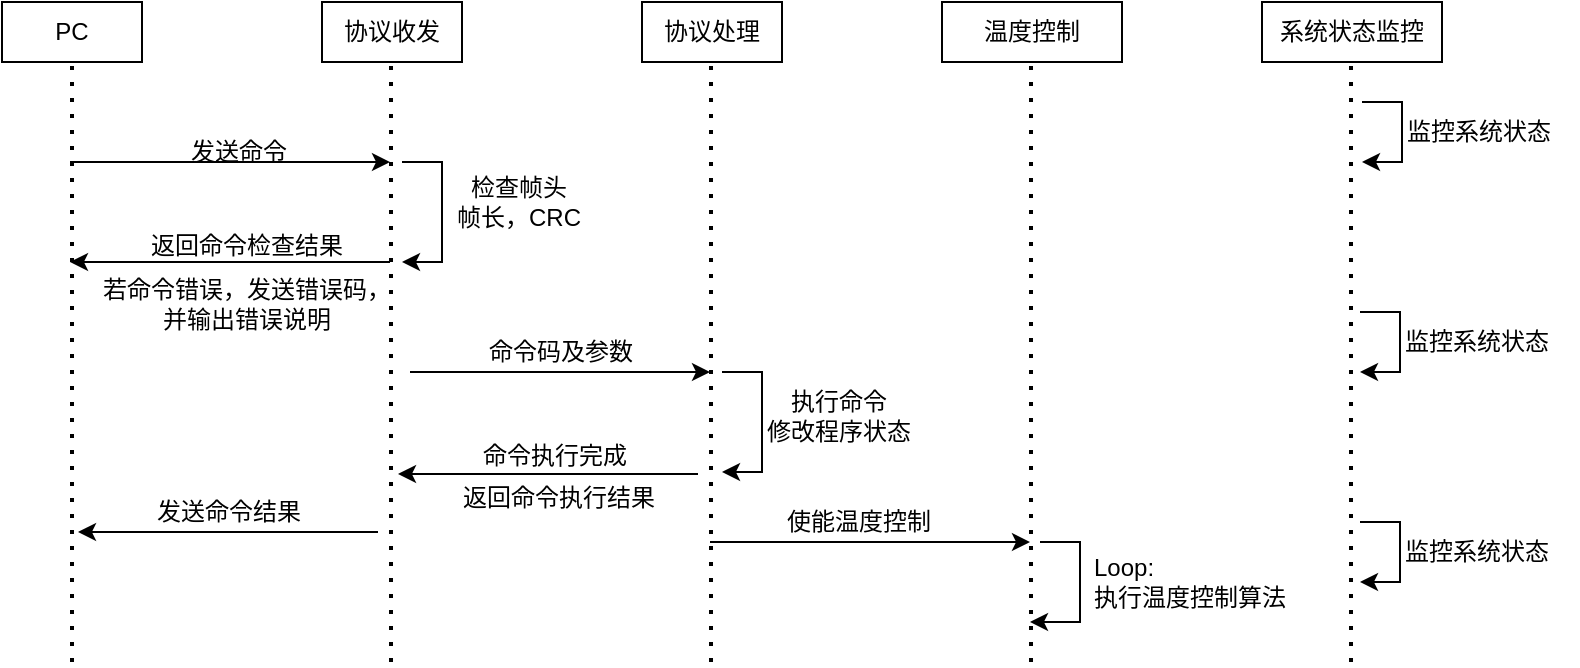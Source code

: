 <mxfile version="20.1.2" type="github">
  <diagram id="umuWkSU3yIFX7GFmM5Sn" name="Page-1">
    <mxGraphModel dx="1550" dy="835" grid="0" gridSize="10" guides="1" tooltips="1" connect="1" arrows="1" fold="1" page="1" pageScale="1" pageWidth="850" pageHeight="1100" math="0" shadow="0">
      <root>
        <mxCell id="0" />
        <mxCell id="1" parent="0" />
        <mxCell id="dy6qlffycjO_kxXFmytK-1" value="PC" style="rounded=0;whiteSpace=wrap;html=1;" vertex="1" parent="1">
          <mxGeometry x="46" y="160" width="70" height="30" as="geometry" />
        </mxCell>
        <mxCell id="dy6qlffycjO_kxXFmytK-2" value="协议收发" style="rounded=0;whiteSpace=wrap;html=1;" vertex="1" parent="1">
          <mxGeometry x="206" y="160" width="70" height="30" as="geometry" />
        </mxCell>
        <mxCell id="dy6qlffycjO_kxXFmytK-3" value="协议处理" style="rounded=0;whiteSpace=wrap;html=1;" vertex="1" parent="1">
          <mxGeometry x="366" y="160" width="70" height="30" as="geometry" />
        </mxCell>
        <mxCell id="dy6qlffycjO_kxXFmytK-4" value="系统状态监控" style="rounded=0;whiteSpace=wrap;html=1;" vertex="1" parent="1">
          <mxGeometry x="676" y="160" width="90" height="30" as="geometry" />
        </mxCell>
        <mxCell id="dy6qlffycjO_kxXFmytK-5" value="" style="endArrow=none;dashed=1;html=1;dashPattern=1 3;strokeWidth=2;rounded=0;entryX=0.5;entryY=1;entryDx=0;entryDy=0;" edge="1" parent="1" target="dy6qlffycjO_kxXFmytK-1">
          <mxGeometry width="50" height="50" relative="1" as="geometry">
            <mxPoint x="81" y="490" as="sourcePoint" />
            <mxPoint x="416" y="390" as="targetPoint" />
          </mxGeometry>
        </mxCell>
        <mxCell id="dy6qlffycjO_kxXFmytK-6" value="" style="endArrow=none;dashed=1;html=1;dashPattern=1 3;strokeWidth=2;rounded=0;entryX=0.5;entryY=1;entryDx=0;entryDy=0;" edge="1" parent="1">
          <mxGeometry width="50" height="50" relative="1" as="geometry">
            <mxPoint x="720.5" y="490" as="sourcePoint" />
            <mxPoint x="720.5" y="190" as="targetPoint" />
          </mxGeometry>
        </mxCell>
        <mxCell id="dy6qlffycjO_kxXFmytK-7" value="" style="endArrow=none;dashed=1;html=1;dashPattern=1 3;strokeWidth=2;rounded=0;entryX=0.5;entryY=1;entryDx=0;entryDy=0;" edge="1" parent="1">
          <mxGeometry width="50" height="50" relative="1" as="geometry">
            <mxPoint x="400.5" y="490" as="sourcePoint" />
            <mxPoint x="400.5" y="190" as="targetPoint" />
          </mxGeometry>
        </mxCell>
        <mxCell id="dy6qlffycjO_kxXFmytK-8" value="" style="endArrow=none;dashed=1;html=1;dashPattern=1 3;strokeWidth=2;rounded=0;entryX=0.5;entryY=1;entryDx=0;entryDy=0;" edge="1" parent="1">
          <mxGeometry width="50" height="50" relative="1" as="geometry">
            <mxPoint x="240.5" y="490" as="sourcePoint" />
            <mxPoint x="240.5" y="190" as="targetPoint" />
          </mxGeometry>
        </mxCell>
        <mxCell id="dy6qlffycjO_kxXFmytK-9" value="" style="endArrow=classic;html=1;rounded=0;" edge="1" parent="1">
          <mxGeometry width="50" height="50" relative="1" as="geometry">
            <mxPoint x="80" y="240" as="sourcePoint" />
            <mxPoint x="240" y="240" as="targetPoint" />
          </mxGeometry>
        </mxCell>
        <mxCell id="dy6qlffycjO_kxXFmytK-10" value="发送命令" style="text;html=1;align=center;verticalAlign=middle;resizable=0;points=[];autosize=1;strokeColor=none;fillColor=none;" vertex="1" parent="1">
          <mxGeometry x="129" y="220" width="70" height="30" as="geometry" />
        </mxCell>
        <mxCell id="dy6qlffycjO_kxXFmytK-11" value="" style="endArrow=classic;html=1;rounded=0;" edge="1" parent="1">
          <mxGeometry width="50" height="50" relative="1" as="geometry">
            <mxPoint x="246" y="240" as="sourcePoint" />
            <mxPoint x="246" y="290" as="targetPoint" />
            <Array as="points">
              <mxPoint x="266" y="240" />
              <mxPoint x="266" y="290" />
            </Array>
          </mxGeometry>
        </mxCell>
        <mxCell id="dy6qlffycjO_kxXFmytK-12" value="检查帧头&lt;br&gt;帧长，CRC" style="text;html=1;align=center;verticalAlign=middle;resizable=0;points=[];autosize=1;strokeColor=none;fillColor=none;" vertex="1" parent="1">
          <mxGeometry x="259" y="240" width="90" height="40" as="geometry" />
        </mxCell>
        <mxCell id="dy6qlffycjO_kxXFmytK-13" value="" style="endArrow=classic;html=1;rounded=0;" edge="1" parent="1">
          <mxGeometry width="50" height="50" relative="1" as="geometry">
            <mxPoint x="240" y="290" as="sourcePoint" />
            <mxPoint x="80" y="290" as="targetPoint" />
          </mxGeometry>
        </mxCell>
        <mxCell id="dy6qlffycjO_kxXFmytK-14" value="返回命令检查结果" style="text;html=1;align=center;verticalAlign=middle;resizable=0;points=[];autosize=1;strokeColor=none;fillColor=none;" vertex="1" parent="1">
          <mxGeometry x="111" y="269" width="114" height="26" as="geometry" />
        </mxCell>
        <mxCell id="dy6qlffycjO_kxXFmytK-15" value="若命令错误，发送错误码，&lt;br&gt;并输出错误说明" style="text;html=1;align=center;verticalAlign=middle;resizable=0;points=[];autosize=1;strokeColor=none;fillColor=none;" vertex="1" parent="1">
          <mxGeometry x="87" y="290" width="162" height="41" as="geometry" />
        </mxCell>
        <mxCell id="dy6qlffycjO_kxXFmytK-16" value="" style="endArrow=classic;html=1;rounded=0;" edge="1" parent="1">
          <mxGeometry width="50" height="50" relative="1" as="geometry">
            <mxPoint x="250" y="345" as="sourcePoint" />
            <mxPoint x="400" y="345" as="targetPoint" />
          </mxGeometry>
        </mxCell>
        <mxCell id="dy6qlffycjO_kxXFmytK-17" value="命令码及参数" style="text;html=1;align=center;verticalAlign=middle;resizable=0;points=[];autosize=1;strokeColor=none;fillColor=none;" vertex="1" parent="1">
          <mxGeometry x="280" y="322" width="90" height="26" as="geometry" />
        </mxCell>
        <mxCell id="dy6qlffycjO_kxXFmytK-18" value="" style="endArrow=classic;html=1;rounded=0;" edge="1" parent="1">
          <mxGeometry width="50" height="50" relative="1" as="geometry">
            <mxPoint x="406" y="345" as="sourcePoint" />
            <mxPoint x="406" y="395" as="targetPoint" />
            <Array as="points">
              <mxPoint x="426" y="345" />
              <mxPoint x="426" y="395" />
            </Array>
          </mxGeometry>
        </mxCell>
        <mxCell id="dy6qlffycjO_kxXFmytK-19" value="执行命令&lt;br&gt;修改程序状态" style="text;html=1;align=center;verticalAlign=middle;resizable=0;points=[];autosize=1;strokeColor=none;fillColor=none;" vertex="1" parent="1">
          <mxGeometry x="414" y="347" width="100" height="40" as="geometry" />
        </mxCell>
        <mxCell id="dy6qlffycjO_kxXFmytK-20" value="" style="endArrow=classic;html=1;rounded=0;" edge="1" parent="1">
          <mxGeometry width="50" height="50" relative="1" as="geometry">
            <mxPoint x="726" y="210" as="sourcePoint" />
            <mxPoint x="726" y="240" as="targetPoint" />
            <Array as="points">
              <mxPoint x="746" y="210" />
              <mxPoint x="746" y="240" />
            </Array>
          </mxGeometry>
        </mxCell>
        <mxCell id="dy6qlffycjO_kxXFmytK-21" value="监控系统状态" style="text;html=1;align=center;verticalAlign=middle;resizable=0;points=[];autosize=1;strokeColor=none;fillColor=none;" vertex="1" parent="1">
          <mxGeometry x="734" y="210" width="100" height="30" as="geometry" />
        </mxCell>
        <mxCell id="dy6qlffycjO_kxXFmytK-22" value="" style="endArrow=classic;html=1;rounded=0;" edge="1" parent="1">
          <mxGeometry width="50" height="50" relative="1" as="geometry">
            <mxPoint x="725" y="315" as="sourcePoint" />
            <mxPoint x="725" y="345" as="targetPoint" />
            <Array as="points">
              <mxPoint x="745" y="315" />
              <mxPoint x="745" y="345" />
            </Array>
          </mxGeometry>
        </mxCell>
        <mxCell id="dy6qlffycjO_kxXFmytK-23" value="监控系统状态" style="text;html=1;align=center;verticalAlign=middle;resizable=0;points=[];autosize=1;strokeColor=none;fillColor=none;" vertex="1" parent="1">
          <mxGeometry x="733" y="315" width="100" height="30" as="geometry" />
        </mxCell>
        <mxCell id="dy6qlffycjO_kxXFmytK-24" value="" style="endArrow=classic;html=1;rounded=0;" edge="1" parent="1">
          <mxGeometry width="50" height="50" relative="1" as="geometry">
            <mxPoint x="725" y="420" as="sourcePoint" />
            <mxPoint x="725" y="450" as="targetPoint" />
            <Array as="points">
              <mxPoint x="745" y="420" />
              <mxPoint x="745" y="450" />
            </Array>
          </mxGeometry>
        </mxCell>
        <mxCell id="dy6qlffycjO_kxXFmytK-25" value="监控系统状态" style="text;html=1;align=center;verticalAlign=middle;resizable=0;points=[];autosize=1;strokeColor=none;fillColor=none;" vertex="1" parent="1">
          <mxGeometry x="733" y="420" width="100" height="30" as="geometry" />
        </mxCell>
        <mxCell id="dy6qlffycjO_kxXFmytK-26" value="" style="endArrow=classic;html=1;rounded=0;" edge="1" parent="1">
          <mxGeometry width="50" height="50" relative="1" as="geometry">
            <mxPoint x="394" y="396" as="sourcePoint" />
            <mxPoint x="244" y="396" as="targetPoint" />
          </mxGeometry>
        </mxCell>
        <mxCell id="dy6qlffycjO_kxXFmytK-27" value="命令执行完成" style="text;html=1;align=center;verticalAlign=middle;resizable=0;points=[];autosize=1;strokeColor=none;fillColor=none;" vertex="1" parent="1">
          <mxGeometry x="272" y="372" width="100" height="30" as="geometry" />
        </mxCell>
        <mxCell id="dy6qlffycjO_kxXFmytK-28" value="返回命令执行结果" style="text;html=1;align=center;verticalAlign=middle;resizable=0;points=[];autosize=1;strokeColor=none;fillColor=none;" vertex="1" parent="1">
          <mxGeometry x="264" y="393" width="120" height="30" as="geometry" />
        </mxCell>
        <mxCell id="dy6qlffycjO_kxXFmytK-29" value="" style="endArrow=classic;html=1;rounded=0;" edge="1" parent="1">
          <mxGeometry width="50" height="50" relative="1" as="geometry">
            <mxPoint x="234" y="425" as="sourcePoint" />
            <mxPoint x="84" y="425" as="targetPoint" />
          </mxGeometry>
        </mxCell>
        <mxCell id="dy6qlffycjO_kxXFmytK-30" value="发送命令结果" style="text;html=1;align=center;verticalAlign=middle;resizable=0;points=[];autosize=1;strokeColor=none;fillColor=none;" vertex="1" parent="1">
          <mxGeometry x="109" y="400" width="100" height="30" as="geometry" />
        </mxCell>
        <mxCell id="dy6qlffycjO_kxXFmytK-31" value="温度控制" style="rounded=0;whiteSpace=wrap;html=1;" vertex="1" parent="1">
          <mxGeometry x="516" y="160" width="90" height="30" as="geometry" />
        </mxCell>
        <mxCell id="dy6qlffycjO_kxXFmytK-32" value="" style="endArrow=none;dashed=1;html=1;dashPattern=1 3;strokeWidth=2;rounded=0;entryX=0.5;entryY=1;entryDx=0;entryDy=0;" edge="1" parent="1">
          <mxGeometry width="50" height="50" relative="1" as="geometry">
            <mxPoint x="560.5" y="490" as="sourcePoint" />
            <mxPoint x="560.5" y="190" as="targetPoint" />
          </mxGeometry>
        </mxCell>
        <mxCell id="dy6qlffycjO_kxXFmytK-37" value="" style="endArrow=classic;html=1;rounded=0;" edge="1" parent="1">
          <mxGeometry width="50" height="50" relative="1" as="geometry">
            <mxPoint x="565" y="430" as="sourcePoint" />
            <mxPoint x="560" y="470" as="targetPoint" />
            <Array as="points">
              <mxPoint x="585" y="430" />
              <mxPoint x="585" y="470" />
            </Array>
          </mxGeometry>
        </mxCell>
        <mxCell id="dy6qlffycjO_kxXFmytK-38" value="Loop:&lt;br&gt;&lt;div style=&quot;&quot;&gt;&lt;span style=&quot;background-color: initial;&quot;&gt;执行温度控制算法&lt;/span&gt;&lt;/div&gt;" style="text;html=1;align=left;verticalAlign=middle;resizable=0;points=[];autosize=1;strokeColor=none;fillColor=none;" vertex="1" parent="1">
          <mxGeometry x="590" y="430" width="120" height="40" as="geometry" />
        </mxCell>
        <mxCell id="dy6qlffycjO_kxXFmytK-39" value="" style="endArrow=classic;html=1;rounded=0;" edge="1" parent="1">
          <mxGeometry width="50" height="50" relative="1" as="geometry">
            <mxPoint x="400" y="430" as="sourcePoint" />
            <mxPoint x="560" y="430" as="targetPoint" />
          </mxGeometry>
        </mxCell>
        <mxCell id="dy6qlffycjO_kxXFmytK-40" value="使能温度控制" style="text;html=1;align=center;verticalAlign=middle;resizable=0;points=[];autosize=1;strokeColor=none;fillColor=none;" vertex="1" parent="1">
          <mxGeometry x="424" y="405" width="100" height="30" as="geometry" />
        </mxCell>
      </root>
    </mxGraphModel>
  </diagram>
</mxfile>
